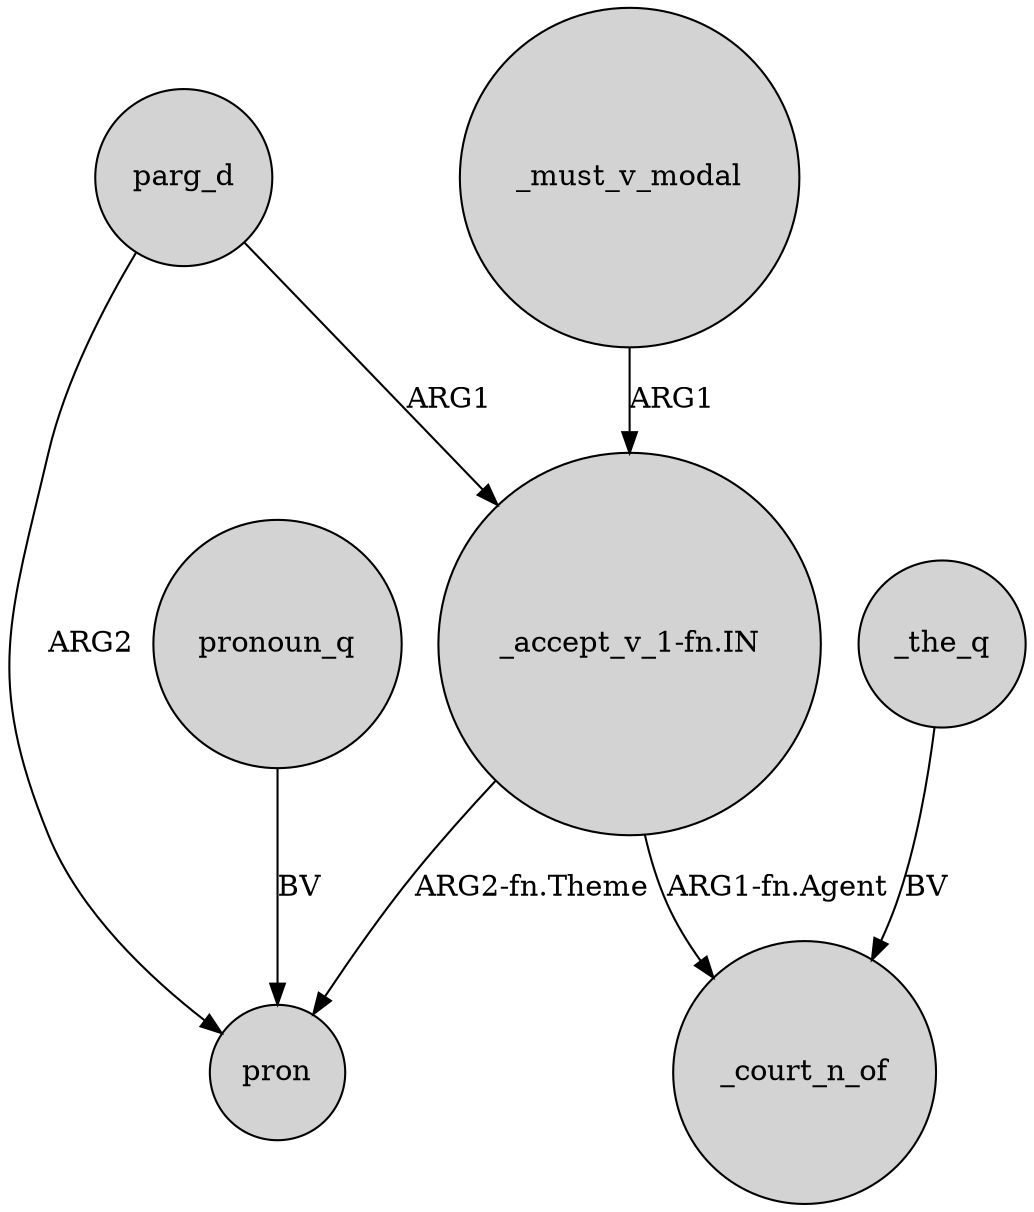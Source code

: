 digraph {
	node [shape=circle style=filled]
	parg_d -> "_accept_v_1-fn.IN" [label=ARG1]
	_the_q -> _court_n_of [label=BV]
	_must_v_modal -> "_accept_v_1-fn.IN" [label=ARG1]
	"_accept_v_1-fn.IN" -> pron [label="ARG2-fn.Theme"]
	parg_d -> pron [label=ARG2]
	"_accept_v_1-fn.IN" -> _court_n_of [label="ARG1-fn.Agent"]
	pronoun_q -> pron [label=BV]
}
